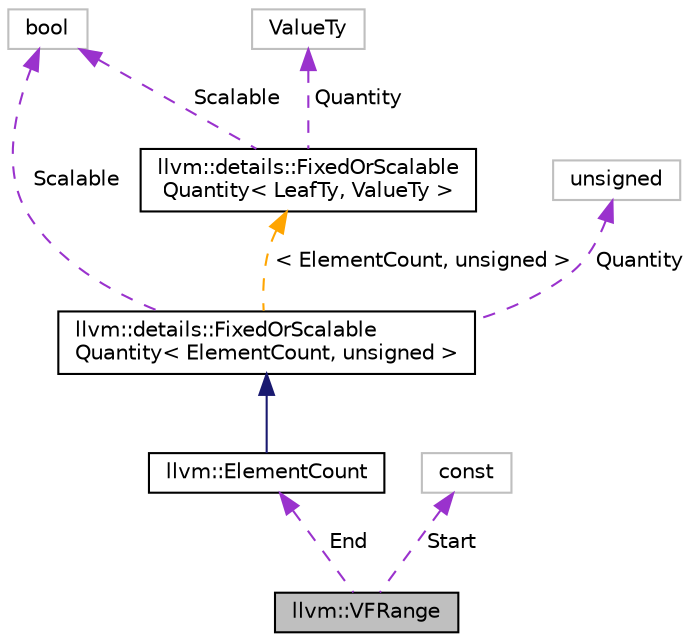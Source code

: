 digraph "llvm::VFRange"
{
 // LATEX_PDF_SIZE
  bgcolor="transparent";
  edge [fontname="Helvetica",fontsize="10",labelfontname="Helvetica",labelfontsize="10"];
  node [fontname="Helvetica",fontsize="10",shape=record];
  Node1 [label="llvm::VFRange",height=0.2,width=0.4,color="black", fillcolor="grey75", style="filled", fontcolor="black",tooltip="A range of powers-of-2 vectorization factors with fixed start and adjustable end."];
  Node2 -> Node1 [dir="back",color="darkorchid3",fontsize="10",style="dashed",label=" End" ,fontname="Helvetica"];
  Node2 [label="llvm::ElementCount",height=0.2,width=0.4,color="black",URL="$classllvm_1_1ElementCount.html",tooltip=" "];
  Node3 -> Node2 [dir="back",color="midnightblue",fontsize="10",style="solid",fontname="Helvetica"];
  Node3 [label="llvm::details::FixedOrScalable\lQuantity\< ElementCount, unsigned \>",height=0.2,width=0.4,color="black",URL="$classllvm_1_1details_1_1FixedOrScalableQuantity.html",tooltip=" "];
  Node4 -> Node3 [dir="back",color="darkorchid3",fontsize="10",style="dashed",label=" Scalable" ,fontname="Helvetica"];
  Node4 [label="bool",height=0.2,width=0.4,color="grey75",tooltip=" "];
  Node5 -> Node3 [dir="back",color="darkorchid3",fontsize="10",style="dashed",label=" Quantity" ,fontname="Helvetica"];
  Node5 [label="unsigned",height=0.2,width=0.4,color="grey75",tooltip=" "];
  Node6 -> Node3 [dir="back",color="orange",fontsize="10",style="dashed",label=" \< ElementCount, unsigned \>" ,fontname="Helvetica"];
  Node6 [label="llvm::details::FixedOrScalable\lQuantity\< LeafTy, ValueTy \>",height=0.2,width=0.4,color="black",URL="$classllvm_1_1details_1_1FixedOrScalableQuantity.html",tooltip=" "];
  Node7 -> Node6 [dir="back",color="darkorchid3",fontsize="10",style="dashed",label=" Quantity" ,fontname="Helvetica"];
  Node7 [label="ValueTy",height=0.2,width=0.4,color="grey75",tooltip=" "];
  Node4 -> Node6 [dir="back",color="darkorchid3",fontsize="10",style="dashed",label=" Scalable" ,fontname="Helvetica"];
  Node8 -> Node1 [dir="back",color="darkorchid3",fontsize="10",style="dashed",label=" Start" ,fontname="Helvetica"];
  Node8 [label="const",height=0.2,width=0.4,color="grey75",tooltip=" "];
}
